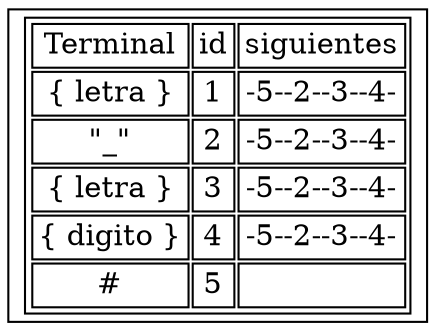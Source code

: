 digraph G{
node [shape=record];
table [ label = <
<table>
<tr><td>Terminal</td><td>id</td><td>siguientes</td></tr>
<tr>
<td>\{ letra \}</td><td>1</td><td>-5--2--3--4-</td>
</tr>
<tr>
<td>"_"</td><td>2</td><td>-5--2--3--4-</td>
</tr>
<tr>
<td>\{ letra \}</td><td>3</td><td>-5--2--3--4-</td>
</tr>
<tr>
<td>\{ digito \}</td><td>4</td><td>-5--2--3--4-</td>
</tr>
<tr>
<td>#</td><td>5</td><td></td>
</tr>
</table>> ]
}
